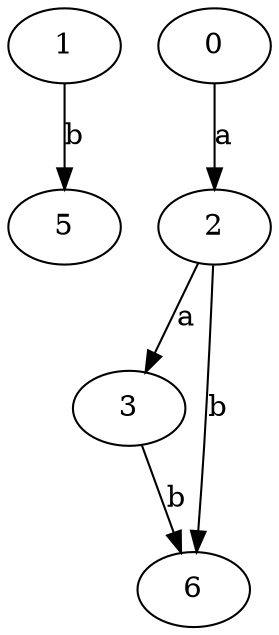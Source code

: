 strict digraph  {
1;
2;
3;
5;
6;
0;
1 -> 5  [label=b];
2 -> 3  [label=a];
2 -> 6  [label=b];
3 -> 6  [label=b];
0 -> 2  [label=a];
}
